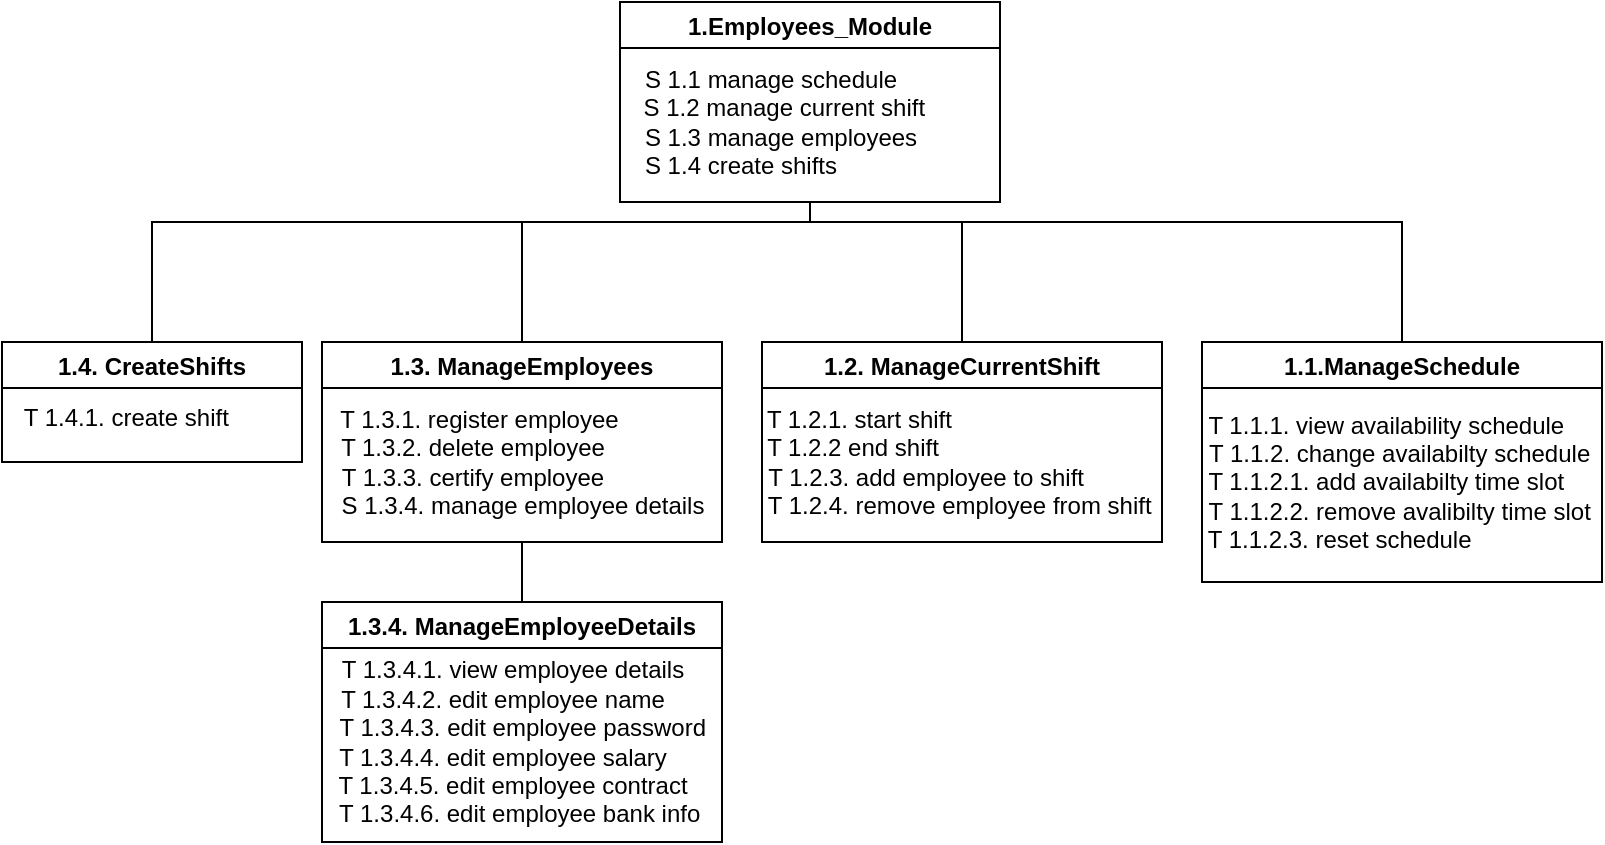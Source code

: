 <mxfile version="18.2.1" type="device"><diagram id="VqZICIQvnx7WjCcYQOLM" name="Page-1"><mxGraphModel dx="875" dy="330" grid="1" gridSize="10" guides="1" tooltips="1" connect="1" arrows="1" fold="1" page="1" pageScale="1" pageWidth="827" pageHeight="1169" math="0" shadow="0"><root><mxCell id="0"/><mxCell id="1" parent="0"/><mxCell id="_tq4A0VHZlQwJnknQZtk-18" value="1.Employees_Module" style="swimlane;" vertex="1" parent="1"><mxGeometry x="319" y="50" width="190" height="100" as="geometry"/></mxCell><mxCell id="_tq4A0VHZlQwJnknQZtk-23" value="&amp;nbsp; &amp;nbsp; &amp;nbsp; &amp;nbsp; &amp;nbsp;S 1.1 manage schedule&lt;br&gt;&amp;nbsp; &amp;nbsp; &amp;nbsp; &amp;nbsp; &amp;nbsp; &amp;nbsp; &amp;nbsp;S 1.2 manage current shift&lt;br&gt;&amp;nbsp; &amp;nbsp; &amp;nbsp; &amp;nbsp; &amp;nbsp; &amp;nbsp; S 1.3 manage employees&lt;br&gt;S 1.4 create shifts" style="text;html=1;align=center;verticalAlign=middle;resizable=0;points=[];autosize=1;strokeColor=none;fillColor=none;" vertex="1" parent="_tq4A0VHZlQwJnknQZtk-18"><mxGeometry x="-40" y="30" width="200" height="60" as="geometry"/></mxCell><mxCell id="_tq4A0VHZlQwJnknQZtk-19" value="1.1.ManageSchedule" style="swimlane;" vertex="1" parent="1"><mxGeometry x="610" y="220" width="200" height="120" as="geometry"/></mxCell><mxCell id="_tq4A0VHZlQwJnknQZtk-24" value="&lt;span style=&quot;white-space: pre;&quot;&gt;&#9;&lt;/span&gt;&amp;nbsp; &amp;nbsp; &amp;nbsp;T 1.1.1. view availability schedule&lt;br&gt;&amp;nbsp; &amp;nbsp; &lt;span style=&quot;white-space: pre;&quot;&gt;&#9;&lt;/span&gt;&lt;span style=&quot;white-space: pre;&quot;&gt;&#9;&lt;/span&gt;&amp;nbsp;T 1.1.2. change availabilty schedule&lt;br&gt;&lt;span style=&quot;white-space: pre;&quot;&gt;&#9;&lt;/span&gt;&amp;nbsp; &amp;nbsp; &amp;nbsp;T 1.1.2.1. add availabilty time slot&lt;br&gt;&amp;nbsp; &amp;nbsp; &lt;span style=&quot;white-space: pre;&quot;&gt;&#9;&lt;/span&gt;&lt;span style=&quot;white-space: pre;&quot;&gt;&#9;&lt;/span&gt;&amp;nbsp;T 1.1.2.2. remove avalibilty time slot&lt;br&gt;T 1.1.2.3. reset schedule&amp;nbsp;" style="text;html=1;align=center;verticalAlign=middle;resizable=0;points=[];autosize=1;strokeColor=none;fillColor=none;" vertex="1" parent="_tq4A0VHZlQwJnknQZtk-19"><mxGeometry x="-60" y="30" width="260" height="80" as="geometry"/></mxCell><mxCell id="_tq4A0VHZlQwJnknQZtk-25" value="1.3. ManageEmployees" style="swimlane;" vertex="1" parent="1"><mxGeometry x="170" y="220" width="200" height="100" as="geometry"/></mxCell><mxCell id="_tq4A0VHZlQwJnknQZtk-31" value="&amp;nbsp; T 1.3.1. register employee&lt;br&gt;T 1.3.2. delete employee&lt;br&gt;T 1.3.3. certify employee&lt;br&gt;&amp;nbsp; &amp;nbsp; &amp;nbsp; &amp;nbsp; &amp;nbsp; &amp;nbsp; &amp;nbsp; &amp;nbsp;S 1.3.4. manage employee details" style="text;html=1;align=center;verticalAlign=middle;resizable=0;points=[];autosize=1;strokeColor=none;fillColor=none;" vertex="1" parent="_tq4A0VHZlQwJnknQZtk-25"><mxGeometry x="-50" y="30" width="250" height="60" as="geometry"/></mxCell><mxCell id="_tq4A0VHZlQwJnknQZtk-26" value="1.4. CreateShifts" style="swimlane;" vertex="1" parent="1"><mxGeometry x="10" y="220" width="150" height="60" as="geometry"/></mxCell><mxCell id="_tq4A0VHZlQwJnknQZtk-30" value="&amp;nbsp;T 1.4.1. create shift&lt;br&gt;&amp;nbsp; &amp;nbsp; &lt;span style=&quot;white-space: pre;&quot;&gt;&#9;&lt;/span&gt;&lt;span style=&quot;white-space: pre;&quot;&gt;&#9;&lt;/span&gt;&amp;nbsp;" style="text;html=1;align=center;verticalAlign=middle;resizable=0;points=[];autosize=1;strokeColor=none;fillColor=none;" vertex="1" parent="_tq4A0VHZlQwJnknQZtk-26"><mxGeometry y="30" width="120" height="30" as="geometry"/></mxCell><mxCell id="_tq4A0VHZlQwJnknQZtk-32" value="1.3.4. ManageEmployeeDetails" style="swimlane;" vertex="1" parent="1"><mxGeometry x="170" y="350" width="200" height="120" as="geometry"/></mxCell><mxCell id="_tq4A0VHZlQwJnknQZtk-33" value="&amp;nbsp; &amp;nbsp;T 1.3.4.1. view employee details&lt;br&gt;T 1.3.4.2. edit employee name&lt;br&gt;&amp;nbsp; &amp;nbsp; &amp;nbsp; T 1.3.4.3. edit employee password&lt;br&gt;T 1.3.4.4. edit employee salary&lt;br&gt;&amp;nbsp; &amp;nbsp;T 1.3.4.5. edit employee contract&lt;br&gt;&amp;nbsp; &amp;nbsp; &amp;nbsp;T 1.3.4.6. edit employee bank info" style="text;html=1;align=center;verticalAlign=middle;resizable=0;points=[];autosize=1;strokeColor=none;fillColor=none;" vertex="1" parent="_tq4A0VHZlQwJnknQZtk-32"><mxGeometry x="-20" y="25" width="220" height="90" as="geometry"/></mxCell><mxCell id="_tq4A0VHZlQwJnknQZtk-20" value="1.2. ManageCurrentShift" style="swimlane;" vertex="1" parent="1"><mxGeometry x="390" y="220" width="200" height="100" as="geometry"/></mxCell><mxCell id="_tq4A0VHZlQwJnknQZtk-27" value="&amp;nbsp; T 1.2.1. start shift&lt;br&gt;T 1.2.2 end shift&lt;br&gt;&amp;nbsp; &amp;nbsp; &amp;nbsp; &amp;nbsp;&lt;span style=&quot;white-space: pre;&quot;&gt;&#9;&lt;/span&gt;&lt;span style=&quot;white-space: pre;&quot;&gt;&#9;&lt;/span&gt;&amp;nbsp; &amp;nbsp; &amp;nbsp; T 1.2.3. add employee to shift&lt;br&gt;&amp;nbsp; &lt;span style=&quot;white-space: pre;&quot;&gt;&#9;&lt;/span&gt;&lt;span style=&quot;white-space: pre;&quot;&gt;&#9;&lt;/span&gt;&lt;span style=&quot;white-space: pre;&quot;&gt;&#9;&lt;/span&gt;&lt;span style=&quot;white-space: pre;&quot;&gt;&#9;&lt;/span&gt;T 1.2.4. remove employee from shift" style="text;html=1;align=center;verticalAlign=middle;resizable=0;points=[];autosize=1;strokeColor=none;fillColor=none;" vertex="1" parent="_tq4A0VHZlQwJnknQZtk-20"><mxGeometry x="-110" y="30" width="310" height="60" as="geometry"/></mxCell><mxCell id="_tq4A0VHZlQwJnknQZtk-34" value="" style="endArrow=none;html=1;rounded=0;entryX=0.5;entryY=1;entryDx=0;entryDy=0;" edge="1" parent="1" target="_tq4A0VHZlQwJnknQZtk-18"><mxGeometry width="50" height="50" relative="1" as="geometry"><mxPoint x="414" y="160" as="sourcePoint"/><mxPoint x="440" y="210" as="targetPoint"/></mxGeometry></mxCell><mxCell id="_tq4A0VHZlQwJnknQZtk-35" value="" style="endArrow=none;html=1;rounded=0;entryX=0.5;entryY=0;entryDx=0;entryDy=0;" edge="1" parent="1" target="_tq4A0VHZlQwJnknQZtk-19"><mxGeometry width="50" height="50" relative="1" as="geometry"><mxPoint x="410" y="160" as="sourcePoint"/><mxPoint x="440" y="210" as="targetPoint"/><Array as="points"><mxPoint x="490" y="160"/><mxPoint x="520" y="160"/><mxPoint x="710" y="160"/></Array></mxGeometry></mxCell><mxCell id="_tq4A0VHZlQwJnknQZtk-36" value="" style="endArrow=none;html=1;rounded=0;exitX=0.5;exitY=0;exitDx=0;exitDy=0;" edge="1" parent="1" source="_tq4A0VHZlQwJnknQZtk-20"><mxGeometry width="50" height="50" relative="1" as="geometry"><mxPoint x="390" y="260" as="sourcePoint"/><mxPoint x="490" y="160" as="targetPoint"/></mxGeometry></mxCell><mxCell id="_tq4A0VHZlQwJnknQZtk-37" value="" style="endArrow=none;html=1;rounded=0;exitX=0.5;exitY=0;exitDx=0;exitDy=0;" edge="1" parent="1" source="_tq4A0VHZlQwJnknQZtk-26"><mxGeometry width="50" height="50" relative="1" as="geometry"><mxPoint x="390" y="260" as="sourcePoint"/><mxPoint x="410" y="160" as="targetPoint"/><Array as="points"><mxPoint x="85" y="160"/></Array></mxGeometry></mxCell><mxCell id="_tq4A0VHZlQwJnknQZtk-38" value="" style="endArrow=none;html=1;rounded=0;exitX=0.5;exitY=0;exitDx=0;exitDy=0;" edge="1" parent="1" source="_tq4A0VHZlQwJnknQZtk-25"><mxGeometry width="50" height="50" relative="1" as="geometry"><mxPoint x="390" y="260" as="sourcePoint"/><mxPoint x="270" y="160" as="targetPoint"/></mxGeometry></mxCell><mxCell id="_tq4A0VHZlQwJnknQZtk-42" value="" style="endArrow=none;html=1;rounded=0;exitX=0.5;exitY=0;exitDx=0;exitDy=0;entryX=0.5;entryY=1;entryDx=0;entryDy=0;" edge="1" parent="1" source="_tq4A0VHZlQwJnknQZtk-32" target="_tq4A0VHZlQwJnknQZtk-25"><mxGeometry width="50" height="50" relative="1" as="geometry"><mxPoint x="390" y="260" as="sourcePoint"/><mxPoint x="440" y="210" as="targetPoint"/></mxGeometry></mxCell></root></mxGraphModel></diagram></mxfile>